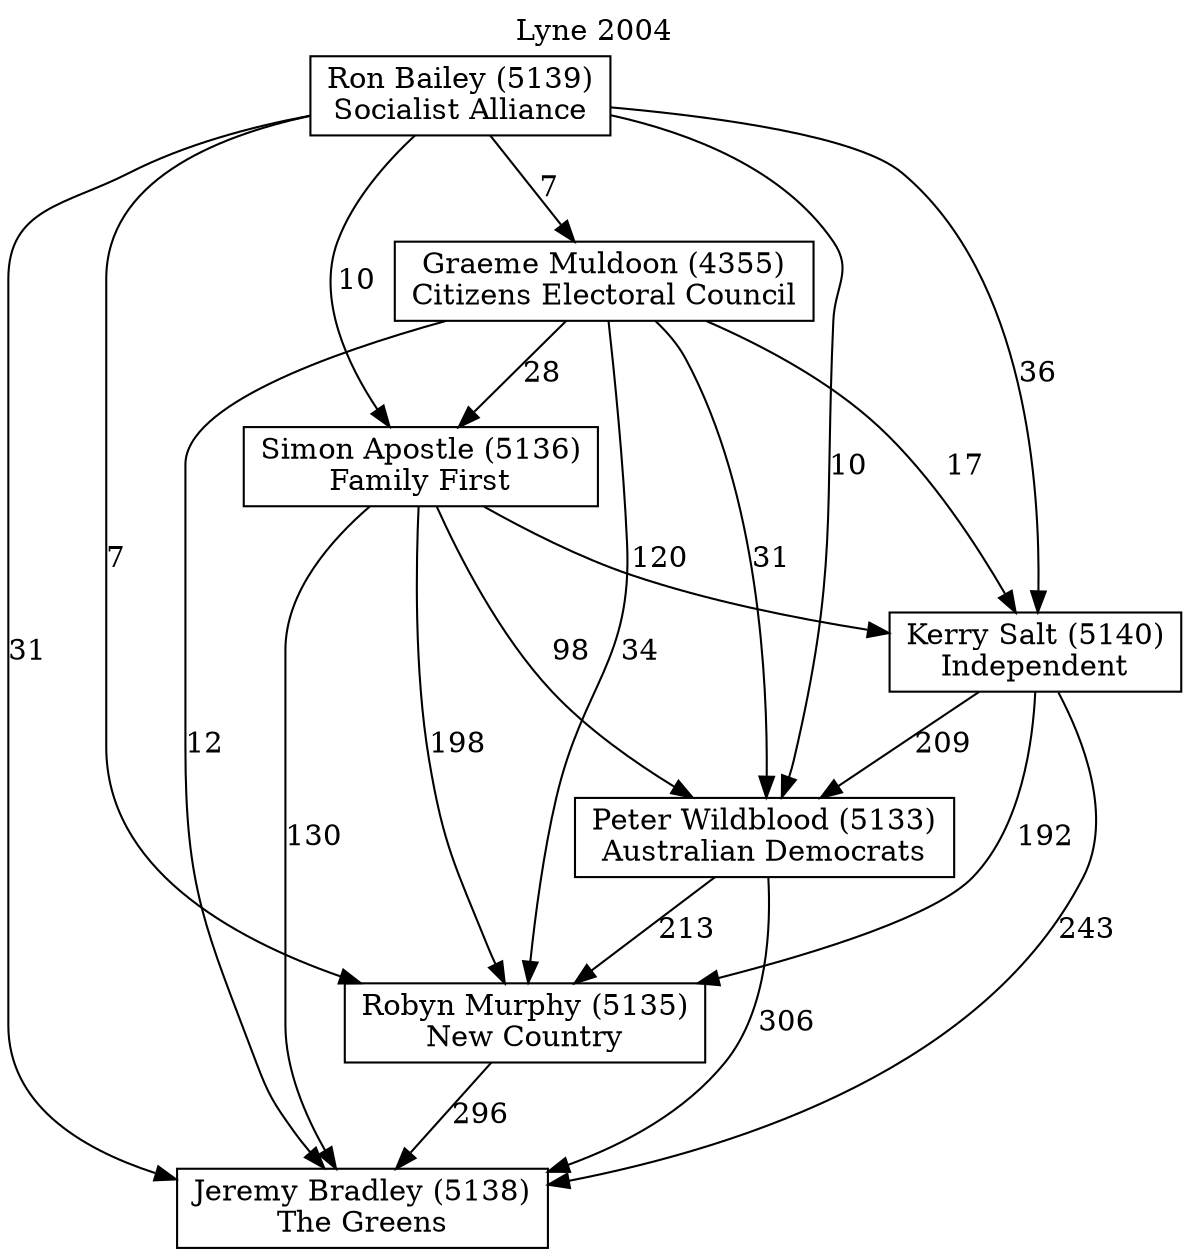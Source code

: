// House preference flow
digraph "Jeremy Bradley (5138)_Lyne_2004" {
	graph [label="Lyne 2004" labelloc=t mclimit=10]
	node [shape=box]
	"Jeremy Bradley (5138)" [label="Jeremy Bradley (5138)
The Greens"]
	"Robyn Murphy (5135)" [label="Robyn Murphy (5135)
New Country"]
	"Peter Wildblood (5133)" [label="Peter Wildblood (5133)
Australian Democrats"]
	"Kerry Salt (5140)" [label="Kerry Salt (5140)
Independent"]
	"Simon Apostle (5136)" [label="Simon Apostle (5136)
Family First"]
	"Graeme Muldoon (4355)" [label="Graeme Muldoon (4355)
Citizens Electoral Council"]
	"Ron Bailey (5139)" [label="Ron Bailey (5139)
Socialist Alliance"]
	"Jeremy Bradley (5138)" [label="Jeremy Bradley (5138)
The Greens"]
	"Peter Wildblood (5133)" [label="Peter Wildblood (5133)
Australian Democrats"]
	"Kerry Salt (5140)" [label="Kerry Salt (5140)
Independent"]
	"Simon Apostle (5136)" [label="Simon Apostle (5136)
Family First"]
	"Graeme Muldoon (4355)" [label="Graeme Muldoon (4355)
Citizens Electoral Council"]
	"Ron Bailey (5139)" [label="Ron Bailey (5139)
Socialist Alliance"]
	"Jeremy Bradley (5138)" [label="Jeremy Bradley (5138)
The Greens"]
	"Kerry Salt (5140)" [label="Kerry Salt (5140)
Independent"]
	"Simon Apostle (5136)" [label="Simon Apostle (5136)
Family First"]
	"Graeme Muldoon (4355)" [label="Graeme Muldoon (4355)
Citizens Electoral Council"]
	"Ron Bailey (5139)" [label="Ron Bailey (5139)
Socialist Alliance"]
	"Jeremy Bradley (5138)" [label="Jeremy Bradley (5138)
The Greens"]
	"Simon Apostle (5136)" [label="Simon Apostle (5136)
Family First"]
	"Graeme Muldoon (4355)" [label="Graeme Muldoon (4355)
Citizens Electoral Council"]
	"Ron Bailey (5139)" [label="Ron Bailey (5139)
Socialist Alliance"]
	"Jeremy Bradley (5138)" [label="Jeremy Bradley (5138)
The Greens"]
	"Graeme Muldoon (4355)" [label="Graeme Muldoon (4355)
Citizens Electoral Council"]
	"Ron Bailey (5139)" [label="Ron Bailey (5139)
Socialist Alliance"]
	"Jeremy Bradley (5138)" [label="Jeremy Bradley (5138)
The Greens"]
	"Ron Bailey (5139)" [label="Ron Bailey (5139)
Socialist Alliance"]
	"Ron Bailey (5139)" [label="Ron Bailey (5139)
Socialist Alliance"]
	"Graeme Muldoon (4355)" [label="Graeme Muldoon (4355)
Citizens Electoral Council"]
	"Ron Bailey (5139)" [label="Ron Bailey (5139)
Socialist Alliance"]
	"Ron Bailey (5139)" [label="Ron Bailey (5139)
Socialist Alliance"]
	"Simon Apostle (5136)" [label="Simon Apostle (5136)
Family First"]
	"Graeme Muldoon (4355)" [label="Graeme Muldoon (4355)
Citizens Electoral Council"]
	"Ron Bailey (5139)" [label="Ron Bailey (5139)
Socialist Alliance"]
	"Simon Apostle (5136)" [label="Simon Apostle (5136)
Family First"]
	"Ron Bailey (5139)" [label="Ron Bailey (5139)
Socialist Alliance"]
	"Ron Bailey (5139)" [label="Ron Bailey (5139)
Socialist Alliance"]
	"Graeme Muldoon (4355)" [label="Graeme Muldoon (4355)
Citizens Electoral Council"]
	"Ron Bailey (5139)" [label="Ron Bailey (5139)
Socialist Alliance"]
	"Ron Bailey (5139)" [label="Ron Bailey (5139)
Socialist Alliance"]
	"Kerry Salt (5140)" [label="Kerry Salt (5140)
Independent"]
	"Simon Apostle (5136)" [label="Simon Apostle (5136)
Family First"]
	"Graeme Muldoon (4355)" [label="Graeme Muldoon (4355)
Citizens Electoral Council"]
	"Ron Bailey (5139)" [label="Ron Bailey (5139)
Socialist Alliance"]
	"Kerry Salt (5140)" [label="Kerry Salt (5140)
Independent"]
	"Graeme Muldoon (4355)" [label="Graeme Muldoon (4355)
Citizens Electoral Council"]
	"Ron Bailey (5139)" [label="Ron Bailey (5139)
Socialist Alliance"]
	"Kerry Salt (5140)" [label="Kerry Salt (5140)
Independent"]
	"Ron Bailey (5139)" [label="Ron Bailey (5139)
Socialist Alliance"]
	"Ron Bailey (5139)" [label="Ron Bailey (5139)
Socialist Alliance"]
	"Graeme Muldoon (4355)" [label="Graeme Muldoon (4355)
Citizens Electoral Council"]
	"Ron Bailey (5139)" [label="Ron Bailey (5139)
Socialist Alliance"]
	"Ron Bailey (5139)" [label="Ron Bailey (5139)
Socialist Alliance"]
	"Simon Apostle (5136)" [label="Simon Apostle (5136)
Family First"]
	"Graeme Muldoon (4355)" [label="Graeme Muldoon (4355)
Citizens Electoral Council"]
	"Ron Bailey (5139)" [label="Ron Bailey (5139)
Socialist Alliance"]
	"Simon Apostle (5136)" [label="Simon Apostle (5136)
Family First"]
	"Ron Bailey (5139)" [label="Ron Bailey (5139)
Socialist Alliance"]
	"Ron Bailey (5139)" [label="Ron Bailey (5139)
Socialist Alliance"]
	"Graeme Muldoon (4355)" [label="Graeme Muldoon (4355)
Citizens Electoral Council"]
	"Ron Bailey (5139)" [label="Ron Bailey (5139)
Socialist Alliance"]
	"Ron Bailey (5139)" [label="Ron Bailey (5139)
Socialist Alliance"]
	"Peter Wildblood (5133)" [label="Peter Wildblood (5133)
Australian Democrats"]
	"Kerry Salt (5140)" [label="Kerry Salt (5140)
Independent"]
	"Simon Apostle (5136)" [label="Simon Apostle (5136)
Family First"]
	"Graeme Muldoon (4355)" [label="Graeme Muldoon (4355)
Citizens Electoral Council"]
	"Ron Bailey (5139)" [label="Ron Bailey (5139)
Socialist Alliance"]
	"Peter Wildblood (5133)" [label="Peter Wildblood (5133)
Australian Democrats"]
	"Simon Apostle (5136)" [label="Simon Apostle (5136)
Family First"]
	"Graeme Muldoon (4355)" [label="Graeme Muldoon (4355)
Citizens Electoral Council"]
	"Ron Bailey (5139)" [label="Ron Bailey (5139)
Socialist Alliance"]
	"Peter Wildblood (5133)" [label="Peter Wildblood (5133)
Australian Democrats"]
	"Graeme Muldoon (4355)" [label="Graeme Muldoon (4355)
Citizens Electoral Council"]
	"Ron Bailey (5139)" [label="Ron Bailey (5139)
Socialist Alliance"]
	"Peter Wildblood (5133)" [label="Peter Wildblood (5133)
Australian Democrats"]
	"Ron Bailey (5139)" [label="Ron Bailey (5139)
Socialist Alliance"]
	"Ron Bailey (5139)" [label="Ron Bailey (5139)
Socialist Alliance"]
	"Graeme Muldoon (4355)" [label="Graeme Muldoon (4355)
Citizens Electoral Council"]
	"Ron Bailey (5139)" [label="Ron Bailey (5139)
Socialist Alliance"]
	"Ron Bailey (5139)" [label="Ron Bailey (5139)
Socialist Alliance"]
	"Simon Apostle (5136)" [label="Simon Apostle (5136)
Family First"]
	"Graeme Muldoon (4355)" [label="Graeme Muldoon (4355)
Citizens Electoral Council"]
	"Ron Bailey (5139)" [label="Ron Bailey (5139)
Socialist Alliance"]
	"Simon Apostle (5136)" [label="Simon Apostle (5136)
Family First"]
	"Ron Bailey (5139)" [label="Ron Bailey (5139)
Socialist Alliance"]
	"Ron Bailey (5139)" [label="Ron Bailey (5139)
Socialist Alliance"]
	"Graeme Muldoon (4355)" [label="Graeme Muldoon (4355)
Citizens Electoral Council"]
	"Ron Bailey (5139)" [label="Ron Bailey (5139)
Socialist Alliance"]
	"Ron Bailey (5139)" [label="Ron Bailey (5139)
Socialist Alliance"]
	"Kerry Salt (5140)" [label="Kerry Salt (5140)
Independent"]
	"Simon Apostle (5136)" [label="Simon Apostle (5136)
Family First"]
	"Graeme Muldoon (4355)" [label="Graeme Muldoon (4355)
Citizens Electoral Council"]
	"Ron Bailey (5139)" [label="Ron Bailey (5139)
Socialist Alliance"]
	"Kerry Salt (5140)" [label="Kerry Salt (5140)
Independent"]
	"Graeme Muldoon (4355)" [label="Graeme Muldoon (4355)
Citizens Electoral Council"]
	"Ron Bailey (5139)" [label="Ron Bailey (5139)
Socialist Alliance"]
	"Kerry Salt (5140)" [label="Kerry Salt (5140)
Independent"]
	"Ron Bailey (5139)" [label="Ron Bailey (5139)
Socialist Alliance"]
	"Ron Bailey (5139)" [label="Ron Bailey (5139)
Socialist Alliance"]
	"Graeme Muldoon (4355)" [label="Graeme Muldoon (4355)
Citizens Electoral Council"]
	"Ron Bailey (5139)" [label="Ron Bailey (5139)
Socialist Alliance"]
	"Ron Bailey (5139)" [label="Ron Bailey (5139)
Socialist Alliance"]
	"Simon Apostle (5136)" [label="Simon Apostle (5136)
Family First"]
	"Graeme Muldoon (4355)" [label="Graeme Muldoon (4355)
Citizens Electoral Council"]
	"Ron Bailey (5139)" [label="Ron Bailey (5139)
Socialist Alliance"]
	"Simon Apostle (5136)" [label="Simon Apostle (5136)
Family First"]
	"Ron Bailey (5139)" [label="Ron Bailey (5139)
Socialist Alliance"]
	"Ron Bailey (5139)" [label="Ron Bailey (5139)
Socialist Alliance"]
	"Graeme Muldoon (4355)" [label="Graeme Muldoon (4355)
Citizens Electoral Council"]
	"Ron Bailey (5139)" [label="Ron Bailey (5139)
Socialist Alliance"]
	"Ron Bailey (5139)" [label="Ron Bailey (5139)
Socialist Alliance"]
	"Robyn Murphy (5135)" [label="Robyn Murphy (5135)
New Country"]
	"Peter Wildblood (5133)" [label="Peter Wildblood (5133)
Australian Democrats"]
	"Kerry Salt (5140)" [label="Kerry Salt (5140)
Independent"]
	"Simon Apostle (5136)" [label="Simon Apostle (5136)
Family First"]
	"Graeme Muldoon (4355)" [label="Graeme Muldoon (4355)
Citizens Electoral Council"]
	"Ron Bailey (5139)" [label="Ron Bailey (5139)
Socialist Alliance"]
	"Robyn Murphy (5135)" [label="Robyn Murphy (5135)
New Country"]
	"Kerry Salt (5140)" [label="Kerry Salt (5140)
Independent"]
	"Simon Apostle (5136)" [label="Simon Apostle (5136)
Family First"]
	"Graeme Muldoon (4355)" [label="Graeme Muldoon (4355)
Citizens Electoral Council"]
	"Ron Bailey (5139)" [label="Ron Bailey (5139)
Socialist Alliance"]
	"Robyn Murphy (5135)" [label="Robyn Murphy (5135)
New Country"]
	"Simon Apostle (5136)" [label="Simon Apostle (5136)
Family First"]
	"Graeme Muldoon (4355)" [label="Graeme Muldoon (4355)
Citizens Electoral Council"]
	"Ron Bailey (5139)" [label="Ron Bailey (5139)
Socialist Alliance"]
	"Robyn Murphy (5135)" [label="Robyn Murphy (5135)
New Country"]
	"Graeme Muldoon (4355)" [label="Graeme Muldoon (4355)
Citizens Electoral Council"]
	"Ron Bailey (5139)" [label="Ron Bailey (5139)
Socialist Alliance"]
	"Robyn Murphy (5135)" [label="Robyn Murphy (5135)
New Country"]
	"Ron Bailey (5139)" [label="Ron Bailey (5139)
Socialist Alliance"]
	"Ron Bailey (5139)" [label="Ron Bailey (5139)
Socialist Alliance"]
	"Graeme Muldoon (4355)" [label="Graeme Muldoon (4355)
Citizens Electoral Council"]
	"Ron Bailey (5139)" [label="Ron Bailey (5139)
Socialist Alliance"]
	"Ron Bailey (5139)" [label="Ron Bailey (5139)
Socialist Alliance"]
	"Simon Apostle (5136)" [label="Simon Apostle (5136)
Family First"]
	"Graeme Muldoon (4355)" [label="Graeme Muldoon (4355)
Citizens Electoral Council"]
	"Ron Bailey (5139)" [label="Ron Bailey (5139)
Socialist Alliance"]
	"Simon Apostle (5136)" [label="Simon Apostle (5136)
Family First"]
	"Ron Bailey (5139)" [label="Ron Bailey (5139)
Socialist Alliance"]
	"Ron Bailey (5139)" [label="Ron Bailey (5139)
Socialist Alliance"]
	"Graeme Muldoon (4355)" [label="Graeme Muldoon (4355)
Citizens Electoral Council"]
	"Ron Bailey (5139)" [label="Ron Bailey (5139)
Socialist Alliance"]
	"Ron Bailey (5139)" [label="Ron Bailey (5139)
Socialist Alliance"]
	"Kerry Salt (5140)" [label="Kerry Salt (5140)
Independent"]
	"Simon Apostle (5136)" [label="Simon Apostle (5136)
Family First"]
	"Graeme Muldoon (4355)" [label="Graeme Muldoon (4355)
Citizens Electoral Council"]
	"Ron Bailey (5139)" [label="Ron Bailey (5139)
Socialist Alliance"]
	"Kerry Salt (5140)" [label="Kerry Salt (5140)
Independent"]
	"Graeme Muldoon (4355)" [label="Graeme Muldoon (4355)
Citizens Electoral Council"]
	"Ron Bailey (5139)" [label="Ron Bailey (5139)
Socialist Alliance"]
	"Kerry Salt (5140)" [label="Kerry Salt (5140)
Independent"]
	"Ron Bailey (5139)" [label="Ron Bailey (5139)
Socialist Alliance"]
	"Ron Bailey (5139)" [label="Ron Bailey (5139)
Socialist Alliance"]
	"Graeme Muldoon (4355)" [label="Graeme Muldoon (4355)
Citizens Electoral Council"]
	"Ron Bailey (5139)" [label="Ron Bailey (5139)
Socialist Alliance"]
	"Ron Bailey (5139)" [label="Ron Bailey (5139)
Socialist Alliance"]
	"Simon Apostle (5136)" [label="Simon Apostle (5136)
Family First"]
	"Graeme Muldoon (4355)" [label="Graeme Muldoon (4355)
Citizens Electoral Council"]
	"Ron Bailey (5139)" [label="Ron Bailey (5139)
Socialist Alliance"]
	"Simon Apostle (5136)" [label="Simon Apostle (5136)
Family First"]
	"Ron Bailey (5139)" [label="Ron Bailey (5139)
Socialist Alliance"]
	"Ron Bailey (5139)" [label="Ron Bailey (5139)
Socialist Alliance"]
	"Graeme Muldoon (4355)" [label="Graeme Muldoon (4355)
Citizens Electoral Council"]
	"Ron Bailey (5139)" [label="Ron Bailey (5139)
Socialist Alliance"]
	"Ron Bailey (5139)" [label="Ron Bailey (5139)
Socialist Alliance"]
	"Peter Wildblood (5133)" [label="Peter Wildblood (5133)
Australian Democrats"]
	"Kerry Salt (5140)" [label="Kerry Salt (5140)
Independent"]
	"Simon Apostle (5136)" [label="Simon Apostle (5136)
Family First"]
	"Graeme Muldoon (4355)" [label="Graeme Muldoon (4355)
Citizens Electoral Council"]
	"Ron Bailey (5139)" [label="Ron Bailey (5139)
Socialist Alliance"]
	"Peter Wildblood (5133)" [label="Peter Wildblood (5133)
Australian Democrats"]
	"Simon Apostle (5136)" [label="Simon Apostle (5136)
Family First"]
	"Graeme Muldoon (4355)" [label="Graeme Muldoon (4355)
Citizens Electoral Council"]
	"Ron Bailey (5139)" [label="Ron Bailey (5139)
Socialist Alliance"]
	"Peter Wildblood (5133)" [label="Peter Wildblood (5133)
Australian Democrats"]
	"Graeme Muldoon (4355)" [label="Graeme Muldoon (4355)
Citizens Electoral Council"]
	"Ron Bailey (5139)" [label="Ron Bailey (5139)
Socialist Alliance"]
	"Peter Wildblood (5133)" [label="Peter Wildblood (5133)
Australian Democrats"]
	"Ron Bailey (5139)" [label="Ron Bailey (5139)
Socialist Alliance"]
	"Ron Bailey (5139)" [label="Ron Bailey (5139)
Socialist Alliance"]
	"Graeme Muldoon (4355)" [label="Graeme Muldoon (4355)
Citizens Electoral Council"]
	"Ron Bailey (5139)" [label="Ron Bailey (5139)
Socialist Alliance"]
	"Ron Bailey (5139)" [label="Ron Bailey (5139)
Socialist Alliance"]
	"Simon Apostle (5136)" [label="Simon Apostle (5136)
Family First"]
	"Graeme Muldoon (4355)" [label="Graeme Muldoon (4355)
Citizens Electoral Council"]
	"Ron Bailey (5139)" [label="Ron Bailey (5139)
Socialist Alliance"]
	"Simon Apostle (5136)" [label="Simon Apostle (5136)
Family First"]
	"Ron Bailey (5139)" [label="Ron Bailey (5139)
Socialist Alliance"]
	"Ron Bailey (5139)" [label="Ron Bailey (5139)
Socialist Alliance"]
	"Graeme Muldoon (4355)" [label="Graeme Muldoon (4355)
Citizens Electoral Council"]
	"Ron Bailey (5139)" [label="Ron Bailey (5139)
Socialist Alliance"]
	"Ron Bailey (5139)" [label="Ron Bailey (5139)
Socialist Alliance"]
	"Kerry Salt (5140)" [label="Kerry Salt (5140)
Independent"]
	"Simon Apostle (5136)" [label="Simon Apostle (5136)
Family First"]
	"Graeme Muldoon (4355)" [label="Graeme Muldoon (4355)
Citizens Electoral Council"]
	"Ron Bailey (5139)" [label="Ron Bailey (5139)
Socialist Alliance"]
	"Kerry Salt (5140)" [label="Kerry Salt (5140)
Independent"]
	"Graeme Muldoon (4355)" [label="Graeme Muldoon (4355)
Citizens Electoral Council"]
	"Ron Bailey (5139)" [label="Ron Bailey (5139)
Socialist Alliance"]
	"Kerry Salt (5140)" [label="Kerry Salt (5140)
Independent"]
	"Ron Bailey (5139)" [label="Ron Bailey (5139)
Socialist Alliance"]
	"Ron Bailey (5139)" [label="Ron Bailey (5139)
Socialist Alliance"]
	"Graeme Muldoon (4355)" [label="Graeme Muldoon (4355)
Citizens Electoral Council"]
	"Ron Bailey (5139)" [label="Ron Bailey (5139)
Socialist Alliance"]
	"Ron Bailey (5139)" [label="Ron Bailey (5139)
Socialist Alliance"]
	"Simon Apostle (5136)" [label="Simon Apostle (5136)
Family First"]
	"Graeme Muldoon (4355)" [label="Graeme Muldoon (4355)
Citizens Electoral Council"]
	"Ron Bailey (5139)" [label="Ron Bailey (5139)
Socialist Alliance"]
	"Simon Apostle (5136)" [label="Simon Apostle (5136)
Family First"]
	"Ron Bailey (5139)" [label="Ron Bailey (5139)
Socialist Alliance"]
	"Ron Bailey (5139)" [label="Ron Bailey (5139)
Socialist Alliance"]
	"Graeme Muldoon (4355)" [label="Graeme Muldoon (4355)
Citizens Electoral Council"]
	"Ron Bailey (5139)" [label="Ron Bailey (5139)
Socialist Alliance"]
	"Ron Bailey (5139)" [label="Ron Bailey (5139)
Socialist Alliance"]
	"Robyn Murphy (5135)" -> "Jeremy Bradley (5138)" [label=296]
	"Peter Wildblood (5133)" -> "Robyn Murphy (5135)" [label=213]
	"Kerry Salt (5140)" -> "Peter Wildblood (5133)" [label=209]
	"Simon Apostle (5136)" -> "Kerry Salt (5140)" [label=120]
	"Graeme Muldoon (4355)" -> "Simon Apostle (5136)" [label=28]
	"Ron Bailey (5139)" -> "Graeme Muldoon (4355)" [label=7]
	"Peter Wildblood (5133)" -> "Jeremy Bradley (5138)" [label=306]
	"Kerry Salt (5140)" -> "Jeremy Bradley (5138)" [label=243]
	"Simon Apostle (5136)" -> "Jeremy Bradley (5138)" [label=130]
	"Graeme Muldoon (4355)" -> "Jeremy Bradley (5138)" [label=12]
	"Ron Bailey (5139)" -> "Jeremy Bradley (5138)" [label=31]
	"Ron Bailey (5139)" -> "Simon Apostle (5136)" [label=10]
	"Graeme Muldoon (4355)" -> "Kerry Salt (5140)" [label=17]
	"Ron Bailey (5139)" -> "Kerry Salt (5140)" [label=36]
	"Simon Apostle (5136)" -> "Peter Wildblood (5133)" [label=98]
	"Graeme Muldoon (4355)" -> "Peter Wildblood (5133)" [label=31]
	"Ron Bailey (5139)" -> "Peter Wildblood (5133)" [label=10]
	"Kerry Salt (5140)" -> "Robyn Murphy (5135)" [label=192]
	"Simon Apostle (5136)" -> "Robyn Murphy (5135)" [label=198]
	"Graeme Muldoon (4355)" -> "Robyn Murphy (5135)" [label=34]
	"Ron Bailey (5139)" -> "Robyn Murphy (5135)" [label=7]
}
